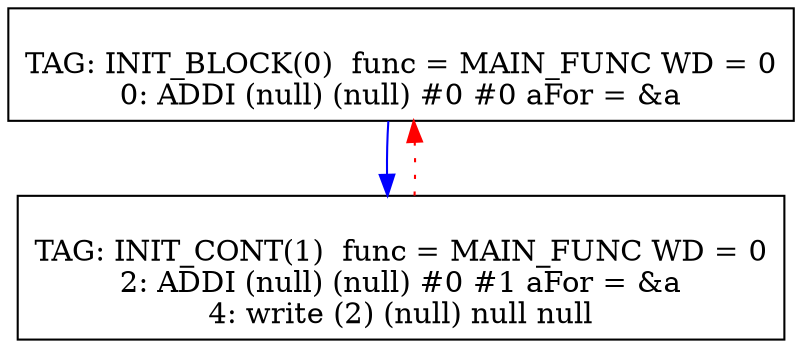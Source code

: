 digraph {
0[label="
TAG: INIT_BLOCK(0)  func = MAIN_FUNC WD = 0
0: ADDI (null) (null) #0 #0 aFor = &a
"];
0[shape=box];
0 -> 1[color=blue]
1[label="
TAG: INIT_CONT(1)  func = MAIN_FUNC WD = 0
2: ADDI (null) (null) #0 #1 aFor = &a
4: write (2) (null) null null
"];
1[shape=box];
1 -> 0[color=red][style=dotted]
}